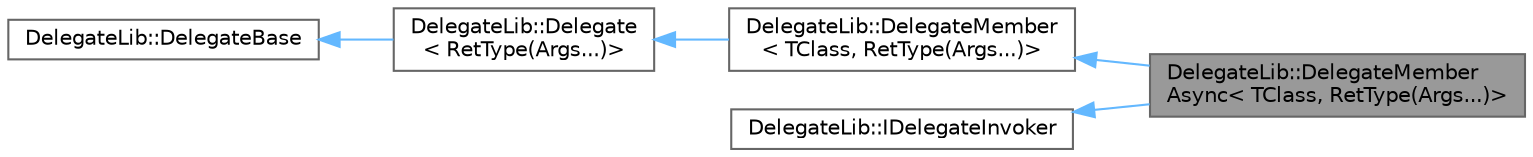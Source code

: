 digraph "DelegateLib::DelegateMemberAsync&lt; TClass, RetType(Args...)&gt;"
{
 // LATEX_PDF_SIZE
  bgcolor="transparent";
  edge [fontname=Helvetica,fontsize=10,labelfontname=Helvetica,labelfontsize=10];
  node [fontname=Helvetica,fontsize=10,shape=box,height=0.2,width=0.4];
  rankdir="LR";
  Node1 [id="Node000001",label="DelegateLib::DelegateMember\lAsync\< TClass, RetType(Args...)\>",height=0.2,width=0.4,color="gray40", fillcolor="grey60", style="filled", fontcolor="black",tooltip=" "];
  Node2 -> Node1 [id="edge5_Node000001_Node000002",dir="back",color="steelblue1",style="solid",tooltip=" "];
  Node2 [id="Node000002",label="DelegateLib::DelegateMember\l\< TClass, RetType(Args...)\>",height=0.2,width=0.4,color="gray40", fillcolor="white", style="filled",URL="$class_delegate_lib_1_1_delegate_member_3_01_t_class_00_01_ret_type_07_args_8_8_8_08_4.html",tooltip=" "];
  Node3 -> Node2 [id="edge6_Node000002_Node000003",dir="back",color="steelblue1",style="solid",tooltip=" "];
  Node3 [id="Node000003",label="DelegateLib::Delegate\l\< RetType(Args...)\>",height=0.2,width=0.4,color="gray40", fillcolor="white", style="filled",URL="$class_delegate_lib_1_1_delegate_3_01_ret_type_07_args_8_8_8_08_4.html",tooltip="Template base class for all delegates."];
  Node4 -> Node3 [id="edge7_Node000003_Node000004",dir="back",color="steelblue1",style="solid",tooltip=" "];
  Node4 [id="Node000004",label="DelegateLib::DelegateBase",height=0.2,width=0.4,color="gray40", fillcolor="white", style="filled",URL="$class_delegate_lib_1_1_delegate_base.html",tooltip="Non-template base class for all delegates."];
  Node5 -> Node1 [id="edge8_Node000001_Node000005",dir="back",color="steelblue1",style="solid",tooltip=" "];
  Node5 [id="Node000005",label="DelegateLib::IDelegateInvoker",height=0.2,width=0.4,color="gray40", fillcolor="white", style="filled",URL="$class_delegate_lib_1_1_i_delegate_invoker.html",tooltip="Abstract base class to support asynchronous delegate function invoke on destination thread of control..."];
}
